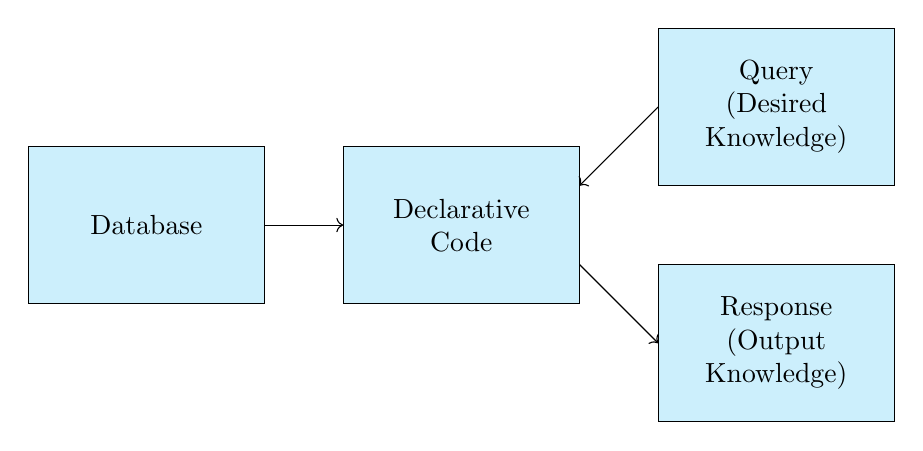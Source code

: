 \begin{tikzpicture}
    \draw[fill=cyan!20] (0,0) rectangle ++(3,2) node[pos=.5,align=center] {Database};
    \draw[fill=cyan!20] (4,0) rectangle ++(3,2) node[pos=.5,align=center] {Declarative\\Code};
    \draw[fill=cyan!20] (8,1.5) rectangle ++(3,2) node[pos=.5,align=center] {Query\\(Desired\\Knowledge)};
    \draw[fill=cyan!20] (8,-1.5) rectangle ++(3,2) node[pos=.5,align=center] {Response\\(Output\\Knowledge)};
    \draw[->] (3,1) -- ++(1,0);
    \draw[<-] (7,1.5) -- ++(1,1);
    \draw[->] (7,0.5) -- ++(1,-1);
\end{tikzpicture}
